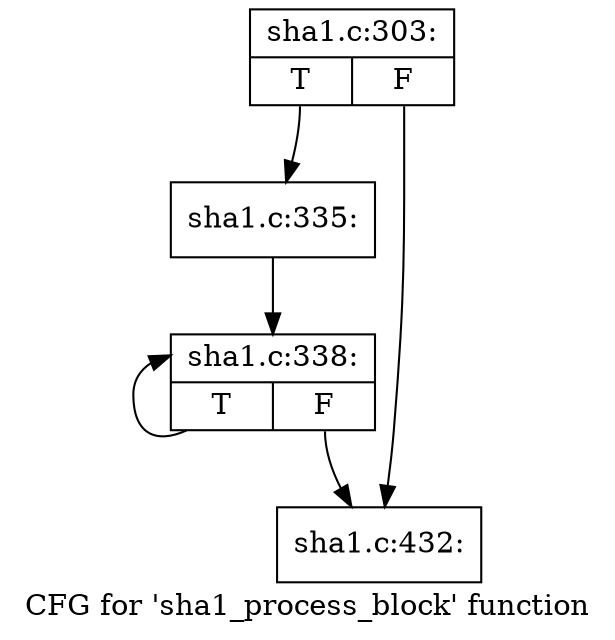 digraph "CFG for 'sha1_process_block' function" {
	label="CFG for 'sha1_process_block' function";

	Node0xcec1ee0 [shape=record,label="{sha1.c:303:|{<s0>T|<s1>F}}"];
	Node0xcec1ee0:s0 -> Node0xcfa1be0;
	Node0xcec1ee0:s1 -> Node0xcea9d70;
	Node0xcfa1be0 [shape=record,label="{sha1.c:335:}"];
	Node0xcfa1be0 -> Node0xceaa030;
	Node0xceaa030 [shape=record,label="{sha1.c:338:|{<s0>T|<s1>F}}"];
	Node0xceaa030:s0 -> Node0xceaa030;
	Node0xceaa030:s1 -> Node0xcea9d70;
	Node0xcea9d70 [shape=record,label="{sha1.c:432:}"];
}
